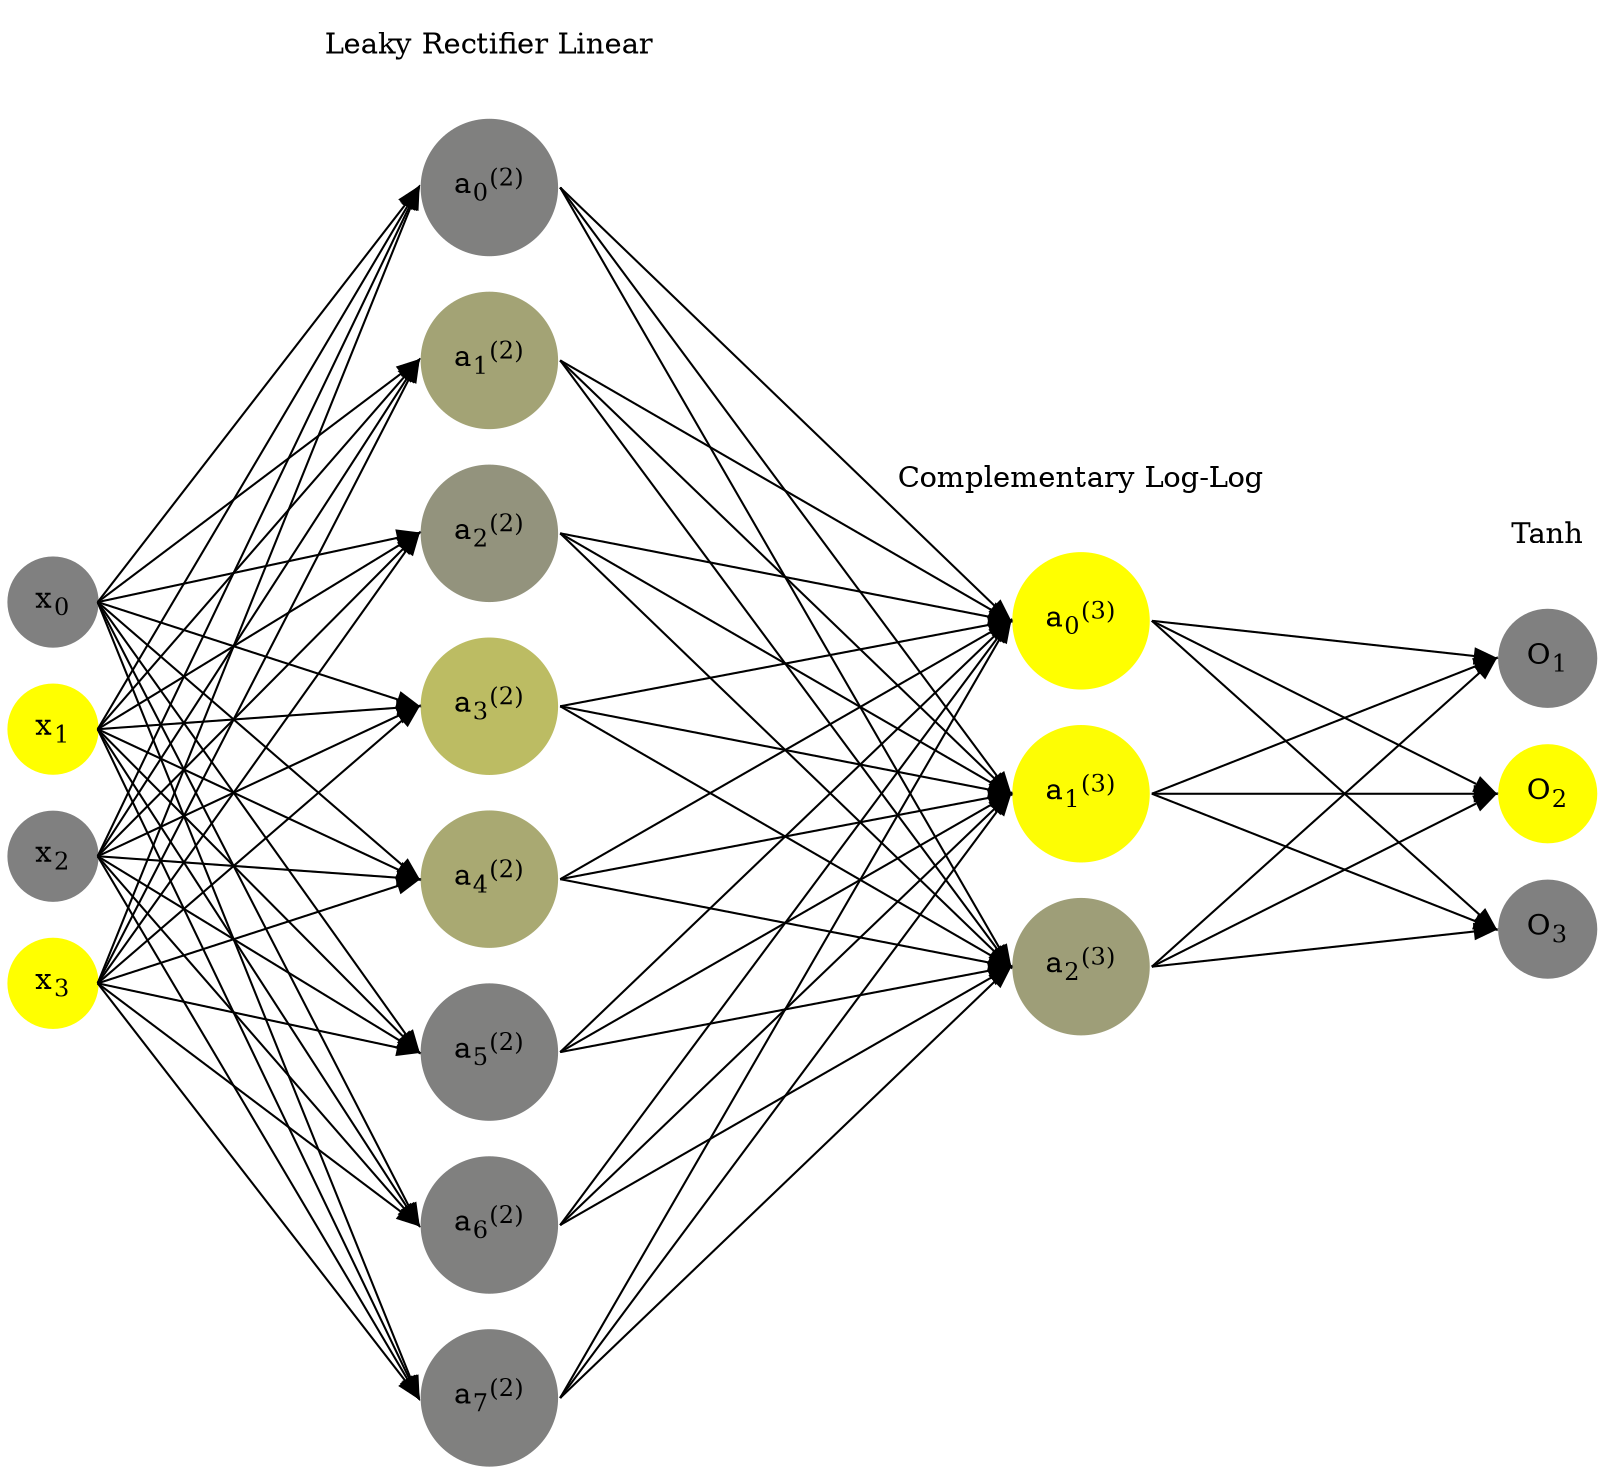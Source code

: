 digraph G {
	rankdir = LR;
	splines=false;
	edge[style=invis];
	ranksep= 1.4;
	{
	node [shape=circle, color="0.1667, 0.0, 0.5", style=filled, fillcolor="0.1667, 0.0, 0.5"];
	x0 [label=<x<sub>0</sub>>];
	}
	{
	node [shape=circle, color="0.1667, 1.0, 1.0", style=filled, fillcolor="0.1667, 1.0, 1.0"];
	x1 [label=<x<sub>1</sub>>];
	}
	{
	node [shape=circle, color="0.1667, 0.0, 0.5", style=filled, fillcolor="0.1667, 0.0, 0.5"];
	x2 [label=<x<sub>2</sub>>];
	}
	{
	node [shape=circle, color="0.1667, 1.0, 1.0", style=filled, fillcolor="0.1667, 1.0, 1.0"];
	x3 [label=<x<sub>3</sub>>];
	}
	{
	node [shape=circle, color="0.1667, 0.002545, 0.501272", style=filled, fillcolor="0.1667, 0.002545, 0.501272"];
	a02 [label=<a<sub>0</sub><sup>(2)</sup>>];
	}
	{
	node [shape=circle, color="0.1667, 0.280565, 0.640282", style=filled, fillcolor="0.1667, 0.280565, 0.640282"];
	a12 [label=<a<sub>1</sub><sup>(2)</sup>>];
	}
	{
	node [shape=circle, color="0.1667, 0.149406, 0.574703", style=filled, fillcolor="0.1667, 0.149406, 0.574703"];
	a22 [label=<a<sub>2</sub><sup>(2)</sup>>];
	}
	{
	node [shape=circle, color="0.1667, 0.473371, 0.736685", style=filled, fillcolor="0.1667, 0.473371, 0.736685"];
	a32 [label=<a<sub>3</sub><sup>(2)</sup>>];
	}
	{
	node [shape=circle, color="0.1667, 0.326475, 0.663237", style=filled, fillcolor="0.1667, 0.326475, 0.663237"];
	a42 [label=<a<sub>4</sub><sup>(2)</sup>>];
	}
	{
	node [shape=circle, color="0.1667, 0.002273, 0.501137", style=filled, fillcolor="0.1667, 0.002273, 0.501137"];
	a52 [label=<a<sub>5</sub><sup>(2)</sup>>];
	}
	{
	node [shape=circle, color="0.1667, 0.001987, 0.500994", style=filled, fillcolor="0.1667, 0.001987, 0.500994"];
	a62 [label=<a<sub>6</sub><sup>(2)</sup>>];
	}
	{
	node [shape=circle, color="0.1667, 0.000506, 0.500253", style=filled, fillcolor="0.1667, 0.000506, 0.500253"];
	a72 [label=<a<sub>7</sub><sup>(2)</sup>>];
	}
	{
	node [shape=circle, color="0.1667, 0.999355, 0.999678", style=filled, fillcolor="0.1667, 0.999355, 0.999678"];
	a03 [label=<a<sub>0</sub><sup>(3)</sup>>];
	}
	{
	node [shape=circle, color="0.1667, 0.981395, 0.990697", style=filled, fillcolor="0.1667, 0.981395, 0.990697"];
	a13 [label=<a<sub>1</sub><sup>(3)</sup>>];
	}
	{
	node [shape=circle, color="0.1667, 0.235772, 0.617886", style=filled, fillcolor="0.1667, 0.235772, 0.617886"];
	a23 [label=<a<sub>2</sub><sup>(3)</sup>>];
	}
	{
	node [shape=circle, color="0.1667, 0.0, 0.5", style=filled, fillcolor="0.1667, 0.0, 0.5"];
	O1 [label=<O<sub>1</sub>>];
	}
	{
	node [shape=circle, color="0.1667, 1.0, 1.0", style=filled, fillcolor="0.1667, 1.0, 1.0"];
	O2 [label=<O<sub>2</sub>>];
	}
	{
	node [shape=circle, color="0.1667, 0.0, 0.5", style=filled, fillcolor="0.1667, 0.0, 0.5"];
	O3 [label=<O<sub>3</sub>>];
	}
	{
	rank=same;
	x0->x1->x2->x3;
	}
	{
	rank=same;
	a02->a12->a22->a32->a42->a52->a62->a72;
	}
	{
	rank=same;
	a03->a13->a23;
	}
	{
	rank=same;
	O1->O2->O3;
	}
	l1 [shape=plaintext,label="Leaky Rectifier Linear"];
	l1->a02;
	{rank=same; l1;a02};
	l2 [shape=plaintext,label="Complementary Log-Log"];
	l2->a03;
	{rank=same; l2;a03};
	l3 [shape=plaintext,label="Tanh"];
	l3->O1;
	{rank=same; l3;O1};
edge[style=solid, tailport=e, headport=w];
	{x0;x1;x2;x3} -> {a02;a12;a22;a32;a42;a52;a62;a72};
	{a02;a12;a22;a32;a42;a52;a62;a72} -> {a03;a13;a23};
	{a03;a13;a23} -> {O1,O2,O3};
}
